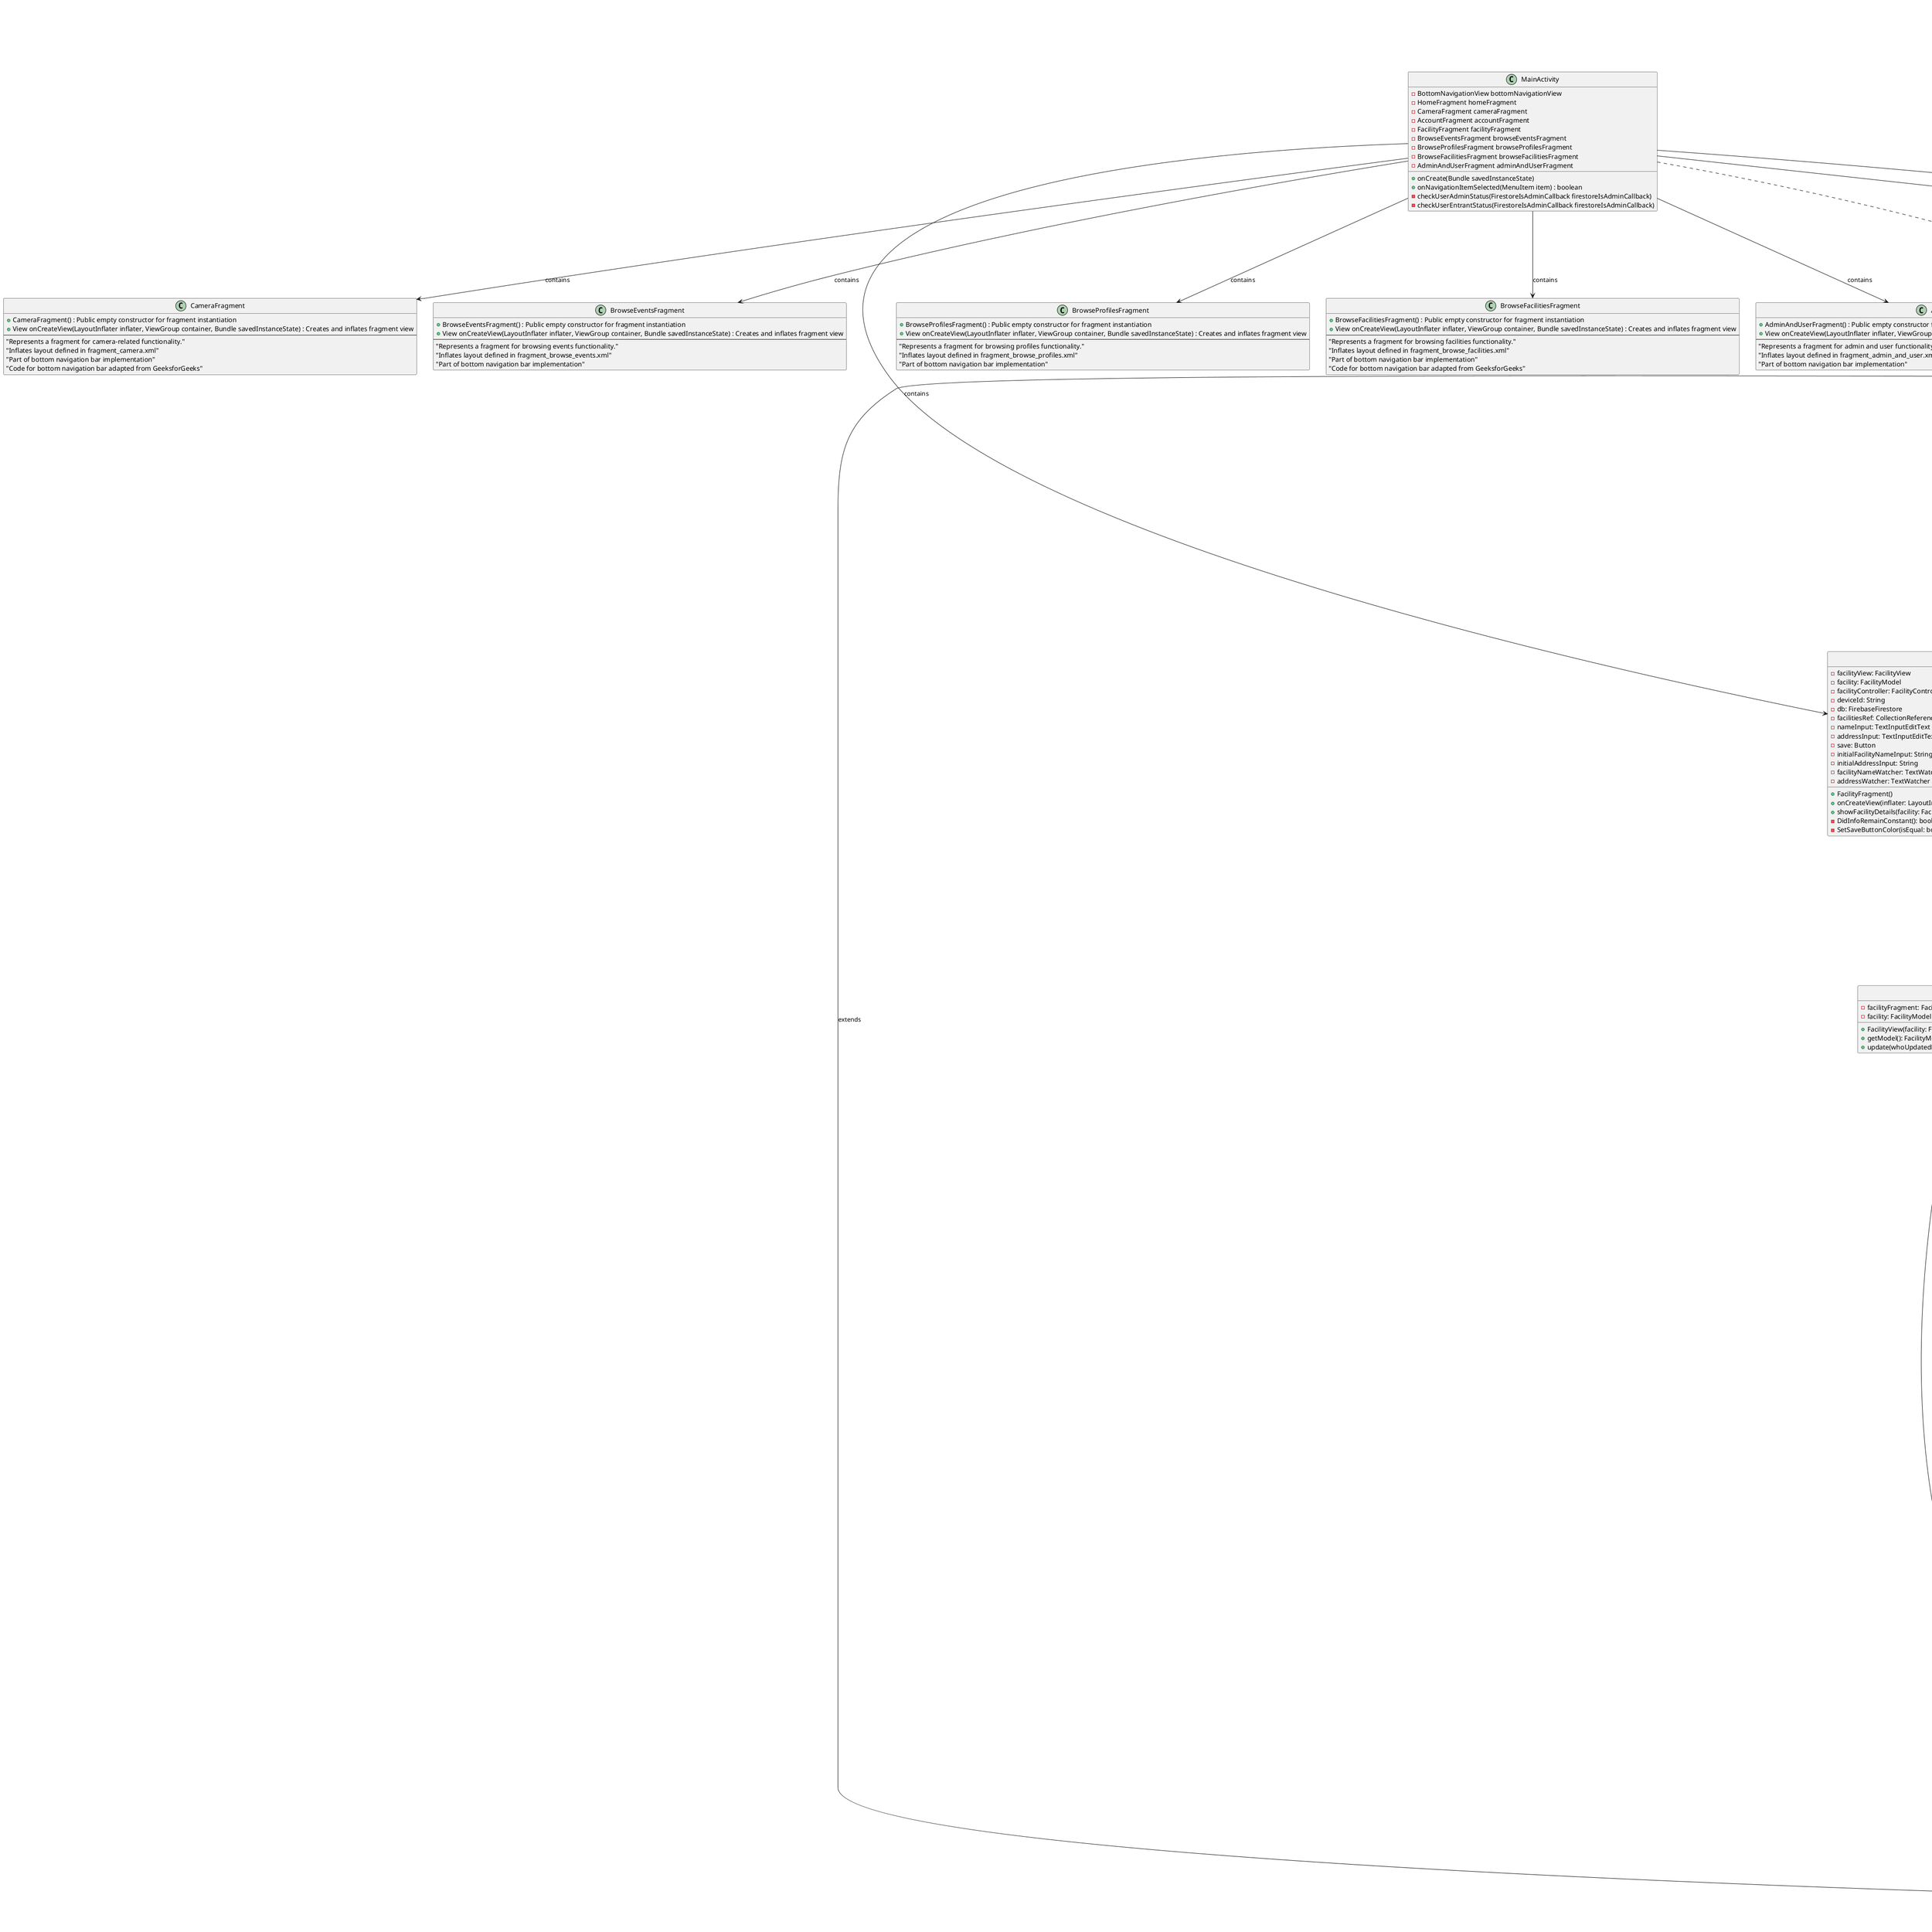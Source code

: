 @startuml
title MainActivity Class Diagram

    class MainActivity {
        - BottomNavigationView bottomNavigationView
        - HomeFragment homeFragment
        - CameraFragment cameraFragment
        - AccountFragment accountFragment
        - FacilityFragment facilityFragment
        - BrowseEventsFragment browseEventsFragment
        - BrowseProfilesFragment browseProfilesFragment
        - BrowseFacilitiesFragment browseFacilitiesFragment
        - AdminAndUserFragment adminAndUserFragment

        + onCreate(Bundle savedInstanceState)
        + onNavigationItemSelected(MenuItem item) : boolean
        - checkUserAdminStatus(FirestoreIsAdminCallback firestoreIsAdminCallback)
        - checkUserEntrantStatus(FirestoreIsAdminCallback firestoreIsAdminCallback)
    }
    class MyApp {
        - userModel: UserModel
        - instance: MyApp
        - currentActivity: WeakReference<FragmentActivity>
        + getInstance(): MyApp
        + onCreate(): void
        + getUserModel(): UserModel
        + setCurrentActivity(activity: FragmentActivity): void
        + replaceFragment(fragment: Fragment): void
    }

    MyApp --> UserModel : holds
    MainActivity ..> FirestoreIsAdminCallback : uses
    MainActivity --> HomeFragment : contains
    MainActivity --> CameraFragment : contains
    MainActivity --> AccountFragment : contains
    MainActivity --> FacilityFragment : contains
    MainActivity --> BrowseEventsFragment : contains
    MainActivity --> BrowseProfilesFragment : contains
    MainActivity --> BrowseFacilitiesFragment : contains
    MainActivity --> AdminAndUserFragment : contains

    interface FirestoreUserCallback {
        + onCallback(name: String, email: String, phone: String): void
    }
    interface FirestoreIsAdminCallback {
        + onCallback(isAdmin: boolean): void
    }
    class QrCodeModel extends AbstractModel {
        + static generateForEvent(event: EventModel): Object
    }

    class UserModel extends AbstractModel {
        - String name
        - String email
        - String phone
        - boolean entrant
        - boolean organizer
        - boolean admin
        - String deviceId
        - FirebaseFirestore db
        - boolean savedToFirestore
        + UserModel()
        + UserModel(Context context, FirebaseFirestore db)
        + UserModel(Context context, String name, String email, String phone, FirebaseFirestore db)
        + UserModel(Context context, String name, String email)
        + void saveUserToFirestore(String name, String email, String phone)
        + void updateFirestore(String field, Object value)
        + String getName()
        + void setName(String name)
        + String getEmail()
        + void setEmail(String email)
        + String getPhone()
        + void setPhone(String phone)
        + void setEntrant(Boolean bool)
        + Boolean getEntrant()
        + void setOrganizer(Boolean bool)
        + Boolean getOrganizer()
        + void setAdmin(Boolean bool)
        + Boolean getAdmin()
        + String getDeviceId()
        + boolean getSavedToFirestore()
        + void setSavedToFirestore()
    }
    UserModel --> "1" EventModel : uses
    UserModel --> "1" FacilityModel : possibly interacts with
    UserModel --> "1" QrCodeModel : interacts with
    UserModel --> "1" FirebaseFirestore : interacts with
    UserModel -|> AbstractModel : inherits
    class EventModel {
        - String title
        - String facilityId
        - String organizerId
        - double cost
        - String description
        - int numberOfSpots
        - int numberOfMaxEntrants
        - Date startDate
        - Date endDate
        - Object posterImage
        - boolean geo
        - Object qrCode
        - ArrayList<UserModel> waitingList
        - FirebaseFirestore db
        - boolean savedToFirestore
        - String eventId

        + String getEventId()
        + void setDb(FirebaseFirestore db)
        + void saveEventToFirestore()
        + void removeEventFromFirestore()
        + void updateFirestore(String field, Object value)
        + void fetchFacility(FacilityCallback callback)
        + String getTitle()EventsModel --> "1" EventFetchCallback : Uses
                           EventsModel --> "1" MyEventsCallback : Uses
                           EventsModel --> "1" FirebaseFirestore : Uses
                           MyEventsCallback --> "1" EventModel : Returns
                           EventModel --> "1" FirebaseFirestore : Uses
        + void setTitle(String title)
        + String getFacilityId()
        + void setFacilityId(String facilityId)
        + String getOrganizerId()
        + void setOrganizerId(String organizerId)
        + double getCost()
        + void setCost(double cost)
        + String getDescription()
        + void setDescription(String description)
        + int getNumberOfSpots()
        + void setNumberOfSpots(int numberOfSpots)
        + int getNumberOfMaxEntrants()
        + void setNumberOfMaxEntrants(int numberOfMaxEntrants)
        + Date getStartDate()
        + void setStartDate(Date startDate)
        + Date getEndDate()
        + void setEndDate(Date endDate)
        + Object getPosterImage()
        + void setPosterImage(Object posterImage)
        + boolean getGeo()
        + void setGeo(boolean geo)
        + Object getQrCode()
        + void setQrCode(Object qrCode)
        + ArrayList<UserModel> getWaitingList()
        + boolean addToWaitingList(UserModel entrant)
    }

    interface FacilityCallback {
        + void onCallback(FacilityModel facility)
    }
    class EventsModel {
        - ArrayList<EventModel> myEvents
        - final FirebaseFirestore db
        + EventsModel()
        + static fetchEventsByOrganizerId(callback: EventFetchCallback, db: FirebaseFirestore)
        + getMyEvents(callback: MyEventsCallback)
    }
    class EventFetchCallback {
        + onCallback(events: List<DocumentSnapshot>)
    }

    class MyEventsCallback {
        + onEventsFetched(events: ArrayList<EventModel>)
    }

    class FacilityModel {
        - String facilityName
        - String address
        - String deviceId
        + FacilityModel(deviceId: String)
        + FacilityModel(deviceId: String, facilityName: String)
        + FacilityModel(deviceId: String, facilityName: String, address: String)
        + getFacilityName(): String
        + setFacilityName(facilityName: String): void
        + getAddress(): String
        + setAddress(address: String): void
        + getDeviceId(): String
    }
    interface AdminInterface {
        + remove(db: FirebaseFirestore, event: EventModel): void
        + removeImage(db: FirebaseFirestore, event: EventModel): void
        + remove(db: FirebaseFirestore, user: UserModel): void
        + removeImage(db: FirebaseFirestore, user: UserModel): void
        + remove(db: FirebaseFirestore, facility: FacilityModel): void
        + removeImage(db: FirebaseFirestore, facility: FacilityModel): void
        + remove(qrCode: QrCodeModel): void
        + browseEvents(db: FirebaseFirestore): ArrayList<EventModel>
        + browseProfiles(db: FirebaseFirestore): ArrayList<UserModel>
        + browseImages(db: FirebaseFirestore): ArrayList<Object>
    }
    AdminInterface --> EventModel : Uses
    AdminInterface --> UserModel : Uses
    AdminInterface --> FacilityModel : Uses
    AdminInterface --> QrCodeModel : Uses

    FacilityModel --> AbstractModel : Inherits
    FacilityModel --> MyApp : Uses
    MyApp --> UserModel : Uses
    FacilityModel --> UserModel : Dependent on deviceId
    FacilityModel --> AbstractModel : Inherits
    EventsModel --> "1" EventFetchCallback : Uses
    EventsModel --> "1" MyEventsCallback : Uses
    MyEventsCallback --> "1" EventModel : Returns
    EventModel --|> AbstractModel
    EventModel "1" *-- "0..*" UserModel : waitingList
    EventModel "1" *-- "1" QrCodeModel : qrCode

    class HomeFragment {
        - eventsController: EventsController
        - addButton: ExtendedFloatingActionButton
        - eventAdapter: EventArrayAdapter
        - events: EventsModel
        + HomeFragment()
        + onCreateView(inflater: LayoutInflater, container: ViewGroup, savedInstanceState: Bundle): View
    }
    class CameraFragment {
         + CameraFragment() : Public empty constructor for fragment instantiation
         + View onCreateView(LayoutInflater inflater, ViewGroup container, Bundle savedInstanceState) : Creates and inflates fragment view
         --
         "Represents a fragment for camera-related functionality."
         "Inflates layout defined in fragment_camera.xml"
         "Part of bottom navigation bar implementation"
         "Code for bottom navigation bar adapted from GeeksforGeeks"
     }
    class AccountFragment {
            - AccountView accountView
            - AccountUserController userController
            - FirebaseFirestore db
            - UserModel user
            - TextInputLayout fullNameInputLayout
            - TextInputLayout emailInputLayout
            - TextInputLayout phoneNumberInputLayout
            - TextInputEditText fullNameEditText
            - TextInputEditText emailEditText
            - TextInputEditText phoneNumberEditText
            - ExtendedFloatingActionButton saveButton
            - String initialFullNameInput
            - String initialEmailInput
            - String initialPhoneInput

            + AccountFragment()
            + View onCreateView(LayoutInflater, ViewGroup, Bundle)
            + void checkUserInFirestore(FirestoreUserCallback)
            + void showUserDetails(UserModel)
            + boolean DidInfoRemainConstant()
            + void SetSaveButtonColor(boolean)
        }
    class FacilityFragment {
        - facilityView: FacilityView
        - facility: FacilityModel
        - facilityController: FacilityController
        - deviceId: String
        - db: FirebaseFirestore
        - facilitiesRef: CollectionReference
        - nameInput: TextInputEditText
        - addressInput: TextInputEditText
        - save: Button
        - initialFacilityNameInput: String
        - initialAddressInput: String
        + FacilityFragment()
        + onCreateView(inflater: LayoutInflater, container: ViewGroup, savedInstanceState: Bundle): View
        + showFacilityDetails(facility: FacilityModel)
        - DidInfoRemainConstant(): boolean
        - SetSaveButtonColor(isEqual: boolean)
        - facilityNameWatcher: TextWatcher
        - addressWatcher: TextWatcher
    }
    class BrowseEventsFragment {
        + BrowseEventsFragment() : Public empty constructor for fragment instantiation
        + View onCreateView(LayoutInflater inflater, ViewGroup container, Bundle savedInstanceState) : Creates and inflates fragment view
        --
        "Represents a fragment for browsing events functionality."
        "Inflates layout defined in fragment_browse_events.xml"
        "Part of bottom navigation bar implementation"
    }
    class BrowseProfilesFragment {
        + BrowseProfilesFragment() : Public empty constructor for fragment instantiation
        + View onCreateView(LayoutInflater inflater, ViewGroup container, Bundle savedInstanceState) : Creates and inflates fragment view
        --
        "Represents a fragment for browsing profiles functionality."
        "Inflates layout defined in fragment_browse_profiles.xml"
        "Part of bottom navigation bar implementation"
    }
    class BrowseFacilitiesFragment {
        + BrowseFacilitiesFragment() : Public empty constructor for fragment instantiation
        + View onCreateView(LayoutInflater inflater, ViewGroup container, Bundle savedInstanceState) : Creates and inflates fragment view
        --
        "Represents a fragment for browsing facilities functionality."
        "Inflates layout defined in fragment_browse_facilities.xml"
        "Part of bottom navigation bar implementation"
        "Code for bottom navigation bar adapted from GeeksforGeeks"
    }
    class AdminAndUserFragment {
        + AdminAndUserFragment() : Public empty constructor for fragment instantiation
        + View onCreateView(LayoutInflater inflater, ViewGroup container, Bundle savedInstanceState) : Creates and inflates fragment view
        --
        "Represents a fragment for admin and user functionality."
        "Inflates layout defined in fragment_admin_and_user.xml"
        "Part of bottom navigation bar implementation"
    }
    class EventFragment {
            + EventFragment() : Default constructor with initialization
            + EventFragment(EventModel event) : Constructor for specific event
            + void showEventDetails(EventModel event) : Displays event details
            + void onAttach(Context context) : Initializes event if null
            + View onCreateView(LayoutInflater inflater, ViewGroup container, Bundle savedInstanceState) : Inflates layout and sets up UI
            + void showDatePickerDialog(EditText dateToPick, AtomicReference<Date> dateReference, Date startDate) : Displays date picker
            + TextWatcher costEditWatcher : Validates cost input formatting
            --
            "Handles event creation, modification, and details display."
            "Manages event validation and user interactions."
            "Connects with EventController and Firebase for persistence."
            "Controls UI elements for event information."
        }
    EventFragment o-- EventController : has-a
    EventFragment o-- EventModel : has-a
    AccountFragment *-- UserModel
    AccountFragment *-- FirestoreUserCallback
    FacilityFragment --> FacilityView : uses
    FacilityFragment --> FacilityModel : has
    FacilityFragment --> FacilityController : uses
    HomeFragment --> EventsController : uses
    HomeFragment --> EventArrayAdapter : uses
    HomeFragment --> EventsModel : has
    HomeFragment --> EventModel : uses

    class AccountUserController extends AbstractController {
        ' Attributes
        - UserModel userModel

        ' Constructors
        + AccountUserController(UserModel user)

        ' Methods
        + UserModel getModel()
        + void updateName(String name)
        + void updateEmail(String email)
        + void updatePhone(String phone)
        + boolean getSavedToFirebase()
        + void saveToFirestore(String name, String email, String phone)

        ' Responsibilities
        note right of AccountUserController
            - Acts as the controller between the view and the `UserModel`.
            - Allows updates to user data such as name, email, and phone.
            - Ensures that changes to the model are reflected in the underlying data (Firestore).
            - Ensures that the user data is saved or updated in Firestore.
        end note
    }

    AccountUserController --> "1" UserModel : Manages the state of

    class AccountView {
        - accountFragment: AccountFragment
        - user: UserModel
        + AccountView(user: UserModel, accountFragment: AccountFragment)
        + getModel(): UserModel
        + update(whoUpdatedMe: AbstractModel)
    }
    class EventView {
        - eventFragment: EventFragment
        + EventView(event: EventModel, fragment: EventFragment)
        + getModel(): EventModel
        + update(whoUpdatedMe: AbstractModel)
    }
    class FacilityView {
        - facilityFragment: FacilityFragment
        - facility: FacilityModel
        + FacilityView(facility: FacilityModel, facilityFragment: FacilityFragment)
        + getModel(): FacilityModel
        + update(whoUpdatedMe: AbstractModel)
    }
    class EventController extends AbstractController {
        ' Attributes
        - EventModel eventModel

        ' Constructors
        + EventController(EventModel event)

        ' Methods
        + EventModel getModel()
        + void updateTitle(String title)
        + void updateDescription(String description)
        + void updateNumberOfSpots(int spots)
        + void updateNumberOfMaxEntrants(int maxEntrants)
        + void updateStartDate(Date startDate)
        + void updateEndDate(Date endDate)
        + void updateCost(double cost)
        + void updateGeo(boolean geo)
        + void saveEventToFirestore()
        + void removeEventFromFirestore()
        + void returnToEvents()

        ' Responsibilities
        note right of EventController
            - Acts as the controller for managing events in the application.
            - Updates the state of the `EventModel`, such as title, description, and dates.
            - Saves and removes event data from Firestore.
            - Replaces the current fragment view with `HomeFragment` after certain actions.
        end note
    }

    ' Dependencies and Relationships to other models and components
    EventController --> "1" EventModel : Manages the state of
    EventController --> "1" MyApp : Accesses for fragment replacements
    EventController --> "1" HomeFragment : Navigates to after saving/removing event
    EventController -|> AbstractController : Inherits
    class EventsController extends AbstractController {
        ' Attributes
        - EventsModel eventsModel

        ' Constructors
        + EventsController(EventsModel events)

        ' Methods
        + EventsModel getModel()
        + void getMyEvents(EventsModel.MyEventsCallback events)
        + void addEvent()
        + void editEvent(EventModel event)

        ' Responsibilities
        note right of EventsController
            - Acts as the controller for managing multiple events in the application.
            - Retrieves a list of events through the `getMyEvents()` method.
            - Provides functionality to add or edit events by navigating to the `EventFragment` view.
        end note
    }

    class FacilityController extends AbstractController {
        ' Attributes
        - FirebaseFirestore db
        - CollectionReference facilitiesRef

        ' Constructors
        + FacilityController(FacilityModel facility, FirebaseFirestore db)

        ' Methods
        + FacilityModel getModel()
        + void updateFacilityName(String name)
        + void updateAddress(String address)
        + void saveToFirestore()

        ' Responsibilities
        note right of FacilityController
            - Acts as the controller for managing interactions with a facility in the application.
            - Updates the facility's information, such as its name and address.
            - Synchronizes changes to Firestore to persist facility data.
        end note
    }

    ' Dependencies and Relationships to other models and components
    FacilityController --> "1" FacilityModel : Manages the state of

    ' Dependencies and Relationships to other models and components
    EventsController --> "1" EventsModel : Manages the state of
    EventsController --> "1" EventModel : Edits a specific event
    EventsController --> "1" MyApp : Accesses for fragment replacements
    EventsController --> "1" EventFragment : Navigates to the event fragment for adding or editing events
    EventsController -|> AbstractController : Inherits
    EventView --> EventFragment : uses
    EventView --> EventModel : observes
    EventView --> AbstractView : extends
    EventView --> AbstractModel : updates
    AccountView --> AccountFragment : uses
    AccountView --> UserModel : observes
    AccountView --> AbstractView : extends
    AccountView --> AbstractModel : updates
    FacilityView --> FacilityFragment : uses
    FacilityView --> FacilityModel : observes
    FacilityView --> AbstractView : extends
    FacilityView --> AbstractModel : updates

    abstract class AbstractView {
        - model: AbstractModel
        + startObserving(model: AbstractModel)
        + closeView()
        + update(whoUpdatedMe: AbstractModel)
        + getModel(): AbstractModel
    }
    abstract class AbstractController {
        - model: AbstractModel
        + AbstractController(model: AbstractModel)
        + getModel(): AbstractModel
    }
    abstract class AbstractModel {
        - views: Set<AbstractView>
        + addView(view: AbstractView)
        + removeView(view: AbstractView)
        + notifyViews()
    }

    AbstractModel --> AbstractView : notifies
    AbstractModel "1" o-- "0..*" AbstractView : maintains observers
    AbstractController --> AbstractModel : manages
    AbstractView --> AbstractModel : observes

    class EventArrayAdapter {
        - listener: EventArrayAdapterListener
        + EventArrayAdapter(context: Context, events: ArrayList<EventModel>, listener: EventArrayAdapterListener)
        + getView(position: int, convertView: View, parent: ViewGroup): View
    }

    interface EventArrayAdapterListener {
        + onEventsWaitListChanged()
    }



AccountFragment *-- AccountUserController
AccountFragment *-- AccountView
AccountFragment o-- FirestoreUserCallback
AccountFragment *-- UserModel : user
AccountFragment *-- FirebaseFirestore : db
AccountFragment --> AccountUserController : userController
AccountFragment --> AccountView : accountView

@enduml
